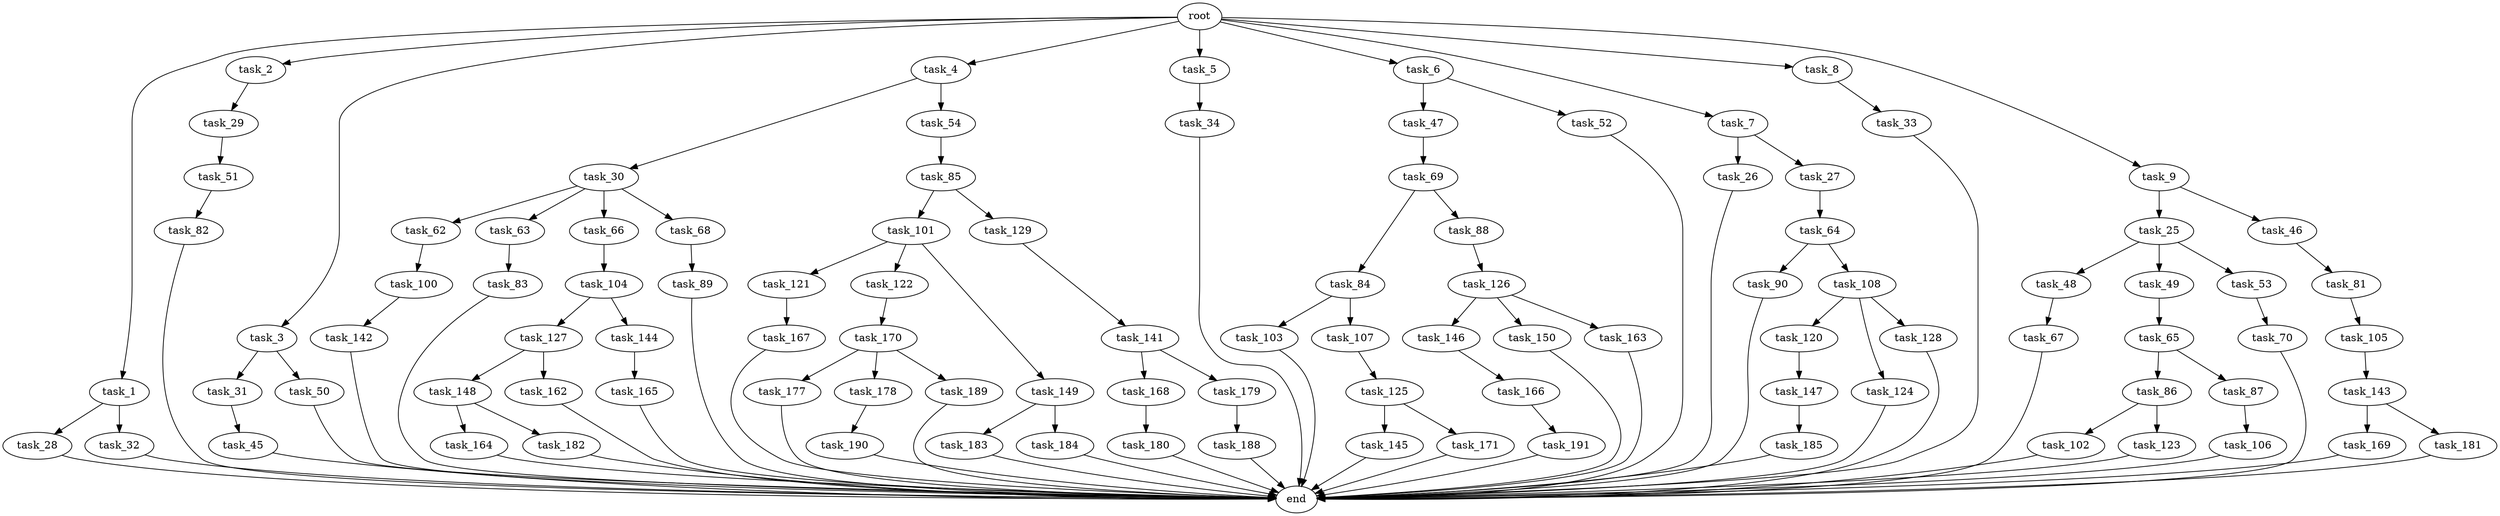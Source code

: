 digraph G {
  root [size="0.000000"];
  task_1 [size="10.240000"];
  task_2 [size="10.240000"];
  task_3 [size="10.240000"];
  task_4 [size="10.240000"];
  task_5 [size="10.240000"];
  task_6 [size="10.240000"];
  task_7 [size="10.240000"];
  task_8 [size="10.240000"];
  task_9 [size="10.240000"];
  task_25 [size="4209067950.080000"];
  task_26 [size="6957847019.520000"];
  task_27 [size="6957847019.520000"];
  task_28 [size="3092376453.120000"];
  task_29 [size="5497558138.880000"];
  task_30 [size="6957847019.520000"];
  task_31 [size="2147483648.000000"];
  task_32 [size="3092376453.120000"];
  task_33 [size="4209067950.080000"];
  task_34 [size="6957847019.520000"];
  task_45 [size="8589934592.000000"];
  task_46 [size="4209067950.080000"];
  task_47 [size="3092376453.120000"];
  task_48 [size="4209067950.080000"];
  task_49 [size="4209067950.080000"];
  task_50 [size="2147483648.000000"];
  task_51 [size="343597383.680000"];
  task_52 [size="3092376453.120000"];
  task_53 [size="4209067950.080000"];
  task_54 [size="6957847019.520000"];
  task_62 [size="1374389534.720000"];
  task_63 [size="1374389534.720000"];
  task_64 [size="8589934592.000000"];
  task_65 [size="3092376453.120000"];
  task_66 [size="1374389534.720000"];
  task_67 [size="2147483648.000000"];
  task_68 [size="1374389534.720000"];
  task_69 [size="343597383.680000"];
  task_70 [size="773094113.280000"];
  task_81 [size="5497558138.880000"];
  task_82 [size="3092376453.120000"];
  task_83 [size="4209067950.080000"];
  task_84 [size="8589934592.000000"];
  task_85 [size="4209067950.080000"];
  task_86 [size="1374389534.720000"];
  task_87 [size="1374389534.720000"];
  task_88 [size="8589934592.000000"];
  task_89 [size="8589934592.000000"];
  task_90 [size="2147483648.000000"];
  task_100 [size="2147483648.000000"];
  task_101 [size="343597383.680000"];
  task_102 [size="773094113.280000"];
  task_103 [size="5497558138.880000"];
  task_104 [size="3092376453.120000"];
  task_105 [size="6957847019.520000"];
  task_106 [size="1374389534.720000"];
  task_107 [size="5497558138.880000"];
  task_108 [size="2147483648.000000"];
  task_120 [size="343597383.680000"];
  task_121 [size="2147483648.000000"];
  task_122 [size="2147483648.000000"];
  task_123 [size="773094113.280000"];
  task_124 [size="343597383.680000"];
  task_125 [size="8589934592.000000"];
  task_126 [size="5497558138.880000"];
  task_127 [size="6957847019.520000"];
  task_128 [size="343597383.680000"];
  task_129 [size="343597383.680000"];
  task_141 [size="1374389534.720000"];
  task_142 [size="773094113.280000"];
  task_143 [size="3092376453.120000"];
  task_144 [size="6957847019.520000"];
  task_145 [size="4209067950.080000"];
  task_146 [size="1374389534.720000"];
  task_147 [size="4209067950.080000"];
  task_148 [size="1374389534.720000"];
  task_149 [size="2147483648.000000"];
  task_150 [size="1374389534.720000"];
  task_162 [size="1374389534.720000"];
  task_163 [size="1374389534.720000"];
  task_164 [size="773094113.280000"];
  task_165 [size="3092376453.120000"];
  task_166 [size="8589934592.000000"];
  task_167 [size="3092376453.120000"];
  task_168 [size="1374389534.720000"];
  task_169 [size="773094113.280000"];
  task_170 [size="343597383.680000"];
  task_171 [size="4209067950.080000"];
  task_177 [size="773094113.280000"];
  task_178 [size="773094113.280000"];
  task_179 [size="1374389534.720000"];
  task_180 [size="3092376453.120000"];
  task_181 [size="773094113.280000"];
  task_182 [size="773094113.280000"];
  task_183 [size="3092376453.120000"];
  task_184 [size="3092376453.120000"];
  task_185 [size="4209067950.080000"];
  task_188 [size="1374389534.720000"];
  task_189 [size="773094113.280000"];
  task_190 [size="773094113.280000"];
  task_191 [size="343597383.680000"];
  end [size="0.000000"];

  root -> task_1 [size="1.000000"];
  root -> task_2 [size="1.000000"];
  root -> task_3 [size="1.000000"];
  root -> task_4 [size="1.000000"];
  root -> task_5 [size="1.000000"];
  root -> task_6 [size="1.000000"];
  root -> task_7 [size="1.000000"];
  root -> task_8 [size="1.000000"];
  root -> task_9 [size="1.000000"];
  task_1 -> task_28 [size="301989888.000000"];
  task_1 -> task_32 [size="301989888.000000"];
  task_2 -> task_29 [size="536870912.000000"];
  task_3 -> task_31 [size="209715200.000000"];
  task_3 -> task_50 [size="209715200.000000"];
  task_4 -> task_30 [size="679477248.000000"];
  task_4 -> task_54 [size="679477248.000000"];
  task_5 -> task_34 [size="679477248.000000"];
  task_6 -> task_47 [size="301989888.000000"];
  task_6 -> task_52 [size="301989888.000000"];
  task_7 -> task_26 [size="679477248.000000"];
  task_7 -> task_27 [size="679477248.000000"];
  task_8 -> task_33 [size="411041792.000000"];
  task_9 -> task_25 [size="411041792.000000"];
  task_9 -> task_46 [size="411041792.000000"];
  task_25 -> task_48 [size="411041792.000000"];
  task_25 -> task_49 [size="411041792.000000"];
  task_25 -> task_53 [size="411041792.000000"];
  task_26 -> end [size="1.000000"];
  task_27 -> task_64 [size="838860800.000000"];
  task_28 -> end [size="1.000000"];
  task_29 -> task_51 [size="33554432.000000"];
  task_30 -> task_62 [size="134217728.000000"];
  task_30 -> task_63 [size="134217728.000000"];
  task_30 -> task_66 [size="134217728.000000"];
  task_30 -> task_68 [size="134217728.000000"];
  task_31 -> task_45 [size="838860800.000000"];
  task_32 -> end [size="1.000000"];
  task_33 -> end [size="1.000000"];
  task_34 -> end [size="1.000000"];
  task_45 -> end [size="1.000000"];
  task_46 -> task_81 [size="536870912.000000"];
  task_47 -> task_69 [size="33554432.000000"];
  task_48 -> task_67 [size="209715200.000000"];
  task_49 -> task_65 [size="301989888.000000"];
  task_50 -> end [size="1.000000"];
  task_51 -> task_82 [size="301989888.000000"];
  task_52 -> end [size="1.000000"];
  task_53 -> task_70 [size="75497472.000000"];
  task_54 -> task_85 [size="411041792.000000"];
  task_62 -> task_100 [size="209715200.000000"];
  task_63 -> task_83 [size="411041792.000000"];
  task_64 -> task_90 [size="209715200.000000"];
  task_64 -> task_108 [size="209715200.000000"];
  task_65 -> task_86 [size="134217728.000000"];
  task_65 -> task_87 [size="134217728.000000"];
  task_66 -> task_104 [size="301989888.000000"];
  task_67 -> end [size="1.000000"];
  task_68 -> task_89 [size="838860800.000000"];
  task_69 -> task_84 [size="838860800.000000"];
  task_69 -> task_88 [size="838860800.000000"];
  task_70 -> end [size="1.000000"];
  task_81 -> task_105 [size="679477248.000000"];
  task_82 -> end [size="1.000000"];
  task_83 -> end [size="1.000000"];
  task_84 -> task_103 [size="536870912.000000"];
  task_84 -> task_107 [size="536870912.000000"];
  task_85 -> task_101 [size="33554432.000000"];
  task_85 -> task_129 [size="33554432.000000"];
  task_86 -> task_102 [size="75497472.000000"];
  task_86 -> task_123 [size="75497472.000000"];
  task_87 -> task_106 [size="134217728.000000"];
  task_88 -> task_126 [size="536870912.000000"];
  task_89 -> end [size="1.000000"];
  task_90 -> end [size="1.000000"];
  task_100 -> task_142 [size="75497472.000000"];
  task_101 -> task_121 [size="209715200.000000"];
  task_101 -> task_122 [size="209715200.000000"];
  task_101 -> task_149 [size="209715200.000000"];
  task_102 -> end [size="1.000000"];
  task_103 -> end [size="1.000000"];
  task_104 -> task_127 [size="679477248.000000"];
  task_104 -> task_144 [size="679477248.000000"];
  task_105 -> task_143 [size="301989888.000000"];
  task_106 -> end [size="1.000000"];
  task_107 -> task_125 [size="838860800.000000"];
  task_108 -> task_120 [size="33554432.000000"];
  task_108 -> task_124 [size="33554432.000000"];
  task_108 -> task_128 [size="33554432.000000"];
  task_120 -> task_147 [size="411041792.000000"];
  task_121 -> task_167 [size="301989888.000000"];
  task_122 -> task_170 [size="33554432.000000"];
  task_123 -> end [size="1.000000"];
  task_124 -> end [size="1.000000"];
  task_125 -> task_145 [size="411041792.000000"];
  task_125 -> task_171 [size="411041792.000000"];
  task_126 -> task_146 [size="134217728.000000"];
  task_126 -> task_150 [size="134217728.000000"];
  task_126 -> task_163 [size="134217728.000000"];
  task_127 -> task_148 [size="134217728.000000"];
  task_127 -> task_162 [size="134217728.000000"];
  task_128 -> end [size="1.000000"];
  task_129 -> task_141 [size="134217728.000000"];
  task_141 -> task_168 [size="134217728.000000"];
  task_141 -> task_179 [size="134217728.000000"];
  task_142 -> end [size="1.000000"];
  task_143 -> task_169 [size="75497472.000000"];
  task_143 -> task_181 [size="75497472.000000"];
  task_144 -> task_165 [size="301989888.000000"];
  task_145 -> end [size="1.000000"];
  task_146 -> task_166 [size="838860800.000000"];
  task_147 -> task_185 [size="411041792.000000"];
  task_148 -> task_164 [size="75497472.000000"];
  task_148 -> task_182 [size="75497472.000000"];
  task_149 -> task_183 [size="301989888.000000"];
  task_149 -> task_184 [size="301989888.000000"];
  task_150 -> end [size="1.000000"];
  task_162 -> end [size="1.000000"];
  task_163 -> end [size="1.000000"];
  task_164 -> end [size="1.000000"];
  task_165 -> end [size="1.000000"];
  task_166 -> task_191 [size="33554432.000000"];
  task_167 -> end [size="1.000000"];
  task_168 -> task_180 [size="301989888.000000"];
  task_169 -> end [size="1.000000"];
  task_170 -> task_177 [size="75497472.000000"];
  task_170 -> task_178 [size="75497472.000000"];
  task_170 -> task_189 [size="75497472.000000"];
  task_171 -> end [size="1.000000"];
  task_177 -> end [size="1.000000"];
  task_178 -> task_190 [size="75497472.000000"];
  task_179 -> task_188 [size="134217728.000000"];
  task_180 -> end [size="1.000000"];
  task_181 -> end [size="1.000000"];
  task_182 -> end [size="1.000000"];
  task_183 -> end [size="1.000000"];
  task_184 -> end [size="1.000000"];
  task_185 -> end [size="1.000000"];
  task_188 -> end [size="1.000000"];
  task_189 -> end [size="1.000000"];
  task_190 -> end [size="1.000000"];
  task_191 -> end [size="1.000000"];
}
